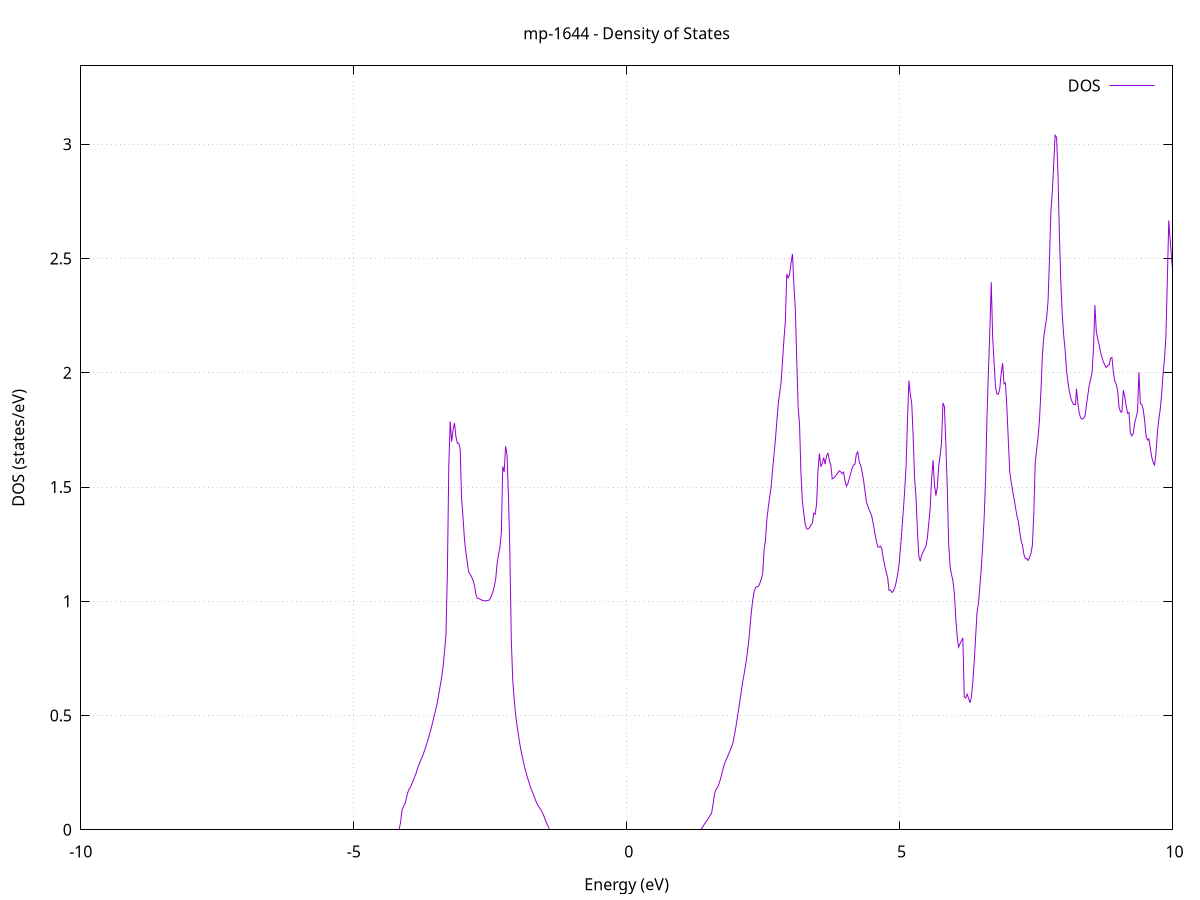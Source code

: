 set title 'mp-1644 - Density of States'
set xlabel 'Energy (eV)'
set ylabel 'DOS (states/eV)'
set grid
set xrange [-10:10]
set yrange [0:3.343]
set xzeroaxis lt -1
set terminal png size 800,600
set output 'mp-1644_dos_gnuplot.png'
plot '-' using 1:2 with lines title 'DOS'
-32.706800 0.000000
-32.680800 0.000000
-32.654800 0.000000
-32.628800 0.000000
-32.602800 0.000000
-32.576800 0.000000
-32.550700 0.000000
-32.524700 0.000000
-32.498700 0.000000
-32.472700 0.000000
-32.446700 0.000000
-32.420700 0.000000
-32.394700 0.000000
-32.368600 0.000000
-32.342600 0.000000
-32.316600 0.000000
-32.290600 0.000000
-32.264600 0.000000
-32.238600 0.000000
-32.212600 0.000000
-32.186500 0.000000
-32.160500 0.000000
-32.134500 0.000000
-32.108500 0.000000
-32.082500 0.000000
-32.056500 0.000000
-32.030400 0.000000
-32.004400 0.000000
-31.978400 0.000000
-31.952400 0.000000
-31.926400 0.000000
-31.900400 0.000000
-31.874400 0.000000
-31.848300 0.000000
-31.822300 0.000000
-31.796300 0.000000
-31.770300 0.000000
-31.744300 0.000000
-31.718300 0.000000
-31.692300 0.000000
-31.666200 0.000000
-31.640200 0.000000
-31.614200 0.000000
-31.588200 0.000000
-31.562200 0.000000
-31.536200 0.000000
-31.510200 0.000000
-31.484100 0.000000
-31.458100 0.000000
-31.432100 0.000000
-31.406100 0.000000
-31.380100 0.000000
-31.354100 0.000000
-31.328000 0.000000
-31.302000 0.000000
-31.276000 0.000000
-31.250000 0.000000
-31.224000 0.000000
-31.198000 0.000000
-31.172000 0.000000
-31.145900 0.000000
-31.119900 0.000000
-31.093900 0.000000
-31.067900 0.000000
-31.041900 0.000000
-31.015900 0.000000
-30.989900 0.000000
-30.963800 0.000000
-30.937800 0.000000
-30.911800 0.000000
-30.885800 0.000000
-30.859800 0.000000
-30.833800 0.000000
-30.807700 0.000000
-30.781700 0.000000
-30.755700 0.000000
-30.729700 0.000000
-30.703700 0.000000
-30.677700 0.000000
-30.651700 0.000000
-30.625600 0.000000
-30.599600 0.000000
-30.573600 0.000000
-30.547600 0.000000
-30.521600 0.000000
-30.495600 0.000000
-30.469600 0.000000
-30.443500 0.000000
-30.417500 0.000000
-30.391500 0.000000
-30.365500 0.000000
-30.339500 4.252600
-30.313500 19.647400
-30.287500 13.368500
-30.261400 14.217500
-30.235400 25.500400
-30.209400 0.000000
-30.183400 0.000000
-30.157400 0.000000
-30.131400 0.000000
-30.105300 0.000000
-30.079300 0.000000
-30.053300 0.000000
-30.027300 0.000000
-30.001300 0.000000
-29.975300 0.000000
-29.949300 0.000000
-29.923200 0.000000
-29.897200 0.000000
-29.871200 0.000000
-29.845200 0.000000
-29.819200 0.000000
-29.793200 0.000000
-29.767200 0.000000
-29.741100 0.000000
-29.715100 0.000000
-29.689100 0.000000
-29.663100 0.000000
-29.637100 0.000000
-29.611100 0.000000
-29.585100 0.000000
-29.559000 0.000000
-29.533000 0.000000
-29.507000 0.000000
-29.481000 0.000000
-29.455000 0.000000
-29.429000 0.000000
-29.402900 0.000000
-29.376900 0.000000
-29.350900 0.000000
-29.324900 0.000000
-29.298900 0.000000
-29.272900 0.000000
-29.246900 0.000000
-29.220800 0.000000
-29.194800 0.000000
-29.168800 0.000000
-29.142800 0.000000
-29.116800 0.000000
-29.090800 0.000000
-29.064800 0.000000
-29.038700 0.000000
-29.012700 0.000000
-28.986700 0.000000
-28.960700 0.000000
-28.934700 0.000000
-28.908700 0.000000
-28.882700 0.000000
-28.856600 0.000000
-28.830600 0.000000
-28.804600 0.000000
-28.778600 0.000000
-28.752600 0.000000
-28.726600 0.000000
-28.700500 0.000000
-28.674500 0.000000
-28.648500 0.000000
-28.622500 0.000000
-28.596500 0.000000
-28.570500 0.000000
-28.544500 0.000000
-28.518400 0.000000
-28.492400 0.000000
-28.466400 0.000000
-28.440400 0.000000
-28.414400 0.000000
-28.388400 0.000000
-28.362400 0.000000
-28.336300 0.000000
-28.310300 0.000000
-28.284300 0.000000
-28.258300 0.000000
-28.232300 0.000000
-28.206300 0.000000
-28.180200 0.000000
-28.154200 0.000000
-28.128200 0.000000
-28.102200 0.000000
-28.076200 0.000000
-28.050200 0.000000
-28.024200 0.000000
-27.998100 0.000000
-27.972100 0.000000
-27.946100 0.000000
-27.920100 0.000000
-27.894100 0.000000
-27.868100 0.000000
-27.842100 0.000000
-27.816000 0.000000
-27.790000 0.000000
-27.764000 0.000000
-27.738000 0.000000
-27.712000 0.000000
-27.686000 0.000000
-27.660000 0.000000
-27.633900 0.000000
-27.607900 0.000000
-27.581900 0.000000
-27.555900 0.000000
-27.529900 0.000000
-27.503900 0.000000
-27.477800 0.000000
-27.451800 0.000000
-27.425800 0.000000
-27.399800 0.000000
-27.373800 0.000000
-27.347800 0.000000
-27.321800 0.000000
-27.295700 0.000000
-27.269700 0.000000
-27.243700 0.000000
-27.217700 0.000000
-27.191700 0.000000
-27.165700 0.000000
-27.139700 0.000000
-27.113600 0.000000
-27.087600 0.000000
-27.061600 0.000000
-27.035600 0.000000
-27.009600 0.000000
-26.983600 0.000000
-26.957600 0.000000
-26.931500 0.000000
-26.905500 0.000000
-26.879500 0.000000
-26.853500 0.000000
-26.827500 0.000000
-26.801500 0.000000
-26.775400 0.000000
-26.749400 0.000000
-26.723400 0.000000
-26.697400 0.000000
-26.671400 0.000000
-26.645400 0.000000
-26.619400 0.000000
-26.593300 0.000000
-26.567300 0.000000
-26.541300 0.000000
-26.515300 0.000000
-26.489300 0.000000
-26.463300 0.000000
-26.437300 0.000000
-26.411200 0.000000
-26.385200 0.000000
-26.359200 0.000000
-26.333200 0.000000
-26.307200 0.000000
-26.281200 0.000000
-26.255200 0.000000
-26.229100 0.000000
-26.203100 0.000000
-26.177100 0.000000
-26.151100 0.000000
-26.125100 0.000000
-26.099100 0.000000
-26.073000 0.000000
-26.047000 0.000000
-26.021000 0.000000
-25.995000 0.000000
-25.969000 0.000000
-25.943000 0.000000
-25.917000 0.000000
-25.890900 0.000000
-25.864900 0.000000
-25.838900 0.000000
-25.812900 0.000000
-25.786900 0.000000
-25.760900 0.000000
-25.734900 0.000000
-25.708800 0.000000
-25.682800 0.000000
-25.656800 0.000000
-25.630800 0.000000
-25.604800 0.000000
-25.578800 0.000000
-25.552700 0.000000
-25.526700 0.000000
-25.500700 0.000000
-25.474700 0.000000
-25.448700 0.000000
-25.422700 0.000000
-25.396700 0.000000
-25.370600 0.000000
-25.344600 0.000000
-25.318600 0.000000
-25.292600 0.000000
-25.266600 0.000000
-25.240600 0.000000
-25.214600 0.000000
-25.188500 0.000000
-25.162500 0.000000
-25.136500 0.000000
-25.110500 0.000000
-25.084500 0.000000
-25.058500 0.000000
-25.032500 0.000000
-25.006400 0.000000
-24.980400 0.000000
-24.954400 0.000000
-24.928400 0.000000
-24.902400 0.000000
-24.876400 0.000000
-24.850300 0.000000
-24.824300 0.000000
-24.798300 0.000000
-24.772300 0.000000
-24.746300 0.000000
-24.720300 0.000000
-24.694300 0.000000
-24.668200 0.000000
-24.642200 0.000000
-24.616200 0.000000
-24.590200 0.000000
-24.564200 0.000000
-24.538200 0.000000
-24.512200 0.000000
-24.486100 0.000000
-24.460100 0.000000
-24.434100 0.000000
-24.408100 0.000000
-24.382100 0.000000
-24.356100 0.000000
-24.330100 0.000000
-24.304000 0.000000
-24.278000 0.000000
-24.252000 0.000000
-24.226000 0.000000
-24.200000 0.000000
-24.174000 0.000000
-24.147900 0.000000
-24.121900 0.000000
-24.095900 0.000000
-24.069900 0.000000
-24.043900 0.000000
-24.017900 0.000000
-23.991900 0.000000
-23.965800 0.000000
-23.939800 0.000000
-23.913800 0.000000
-23.887800 0.000000
-23.861800 0.000000
-23.835800 0.000000
-23.809800 0.000000
-23.783700 0.000000
-23.757700 0.000000
-23.731700 0.000000
-23.705700 0.000000
-23.679700 0.000000
-23.653700 0.000000
-23.627600 0.000000
-23.601600 0.000000
-23.575600 0.000000
-23.549600 0.000000
-23.523600 0.000000
-23.497600 0.000000
-23.471600 0.000000
-23.445500 0.000000
-23.419500 0.000000
-23.393500 0.000000
-23.367500 0.000000
-23.341500 0.000000
-23.315500 0.000000
-23.289500 0.000000
-23.263400 0.000000
-23.237400 0.000000
-23.211400 0.000000
-23.185400 0.000000
-23.159400 0.000000
-23.133400 0.000000
-23.107400 0.000000
-23.081300 0.000000
-23.055300 0.000000
-23.029300 0.000000
-23.003300 0.000000
-22.977300 0.000000
-22.951300 0.000000
-22.925200 0.000000
-22.899200 0.000000
-22.873200 0.000000
-22.847200 0.000000
-22.821200 0.000000
-22.795200 0.000000
-22.769200 0.000000
-22.743100 0.000000
-22.717100 0.000000
-22.691100 0.000000
-22.665100 0.000000
-22.639100 0.000000
-22.613100 0.000000
-22.587100 0.000000
-22.561000 0.000000
-22.535000 0.000000
-22.509000 0.000000
-22.483000 0.000000
-22.457000 0.000000
-22.431000 0.000000
-22.405000 0.000000
-22.378900 0.000000
-22.352900 0.000000
-22.326900 0.000000
-22.300900 0.000000
-22.274900 0.000000
-22.248900 0.000000
-22.222800 0.000000
-22.196800 0.000000
-22.170800 0.000000
-22.144800 0.000000
-22.118800 0.000000
-22.092800 0.000000
-22.066800 0.000000
-22.040700 0.000000
-22.014700 0.000000
-21.988700 0.000000
-21.962700 0.000000
-21.936700 0.000000
-21.910700 0.000000
-21.884700 0.000000
-21.858600 0.000000
-21.832600 0.000000
-21.806600 0.000000
-21.780600 0.000000
-21.754600 0.000000
-21.728600 0.000000
-21.702600 0.000000
-21.676500 0.000000
-21.650500 0.000000
-21.624500 0.000000
-21.598500 0.000000
-21.572500 0.000000
-21.546500 0.000000
-21.520400 0.000000
-21.494400 0.000000
-21.468400 0.000000
-21.442400 0.000000
-21.416400 0.000000
-21.390400 0.000000
-21.364400 0.000000
-21.338300 0.000000
-21.312300 0.000000
-21.286300 0.000000
-21.260300 0.000000
-21.234300 0.000000
-21.208300 0.000000
-21.182300 0.000000
-21.156200 0.000000
-21.130200 0.000000
-21.104200 0.000000
-21.078200 0.000000
-21.052200 0.000000
-21.026200 0.000000
-21.000100 0.000000
-20.974100 0.000000
-20.948100 0.000000
-20.922100 0.000000
-20.896100 0.000000
-20.870100 0.000000
-20.844100 0.000000
-20.818000 0.000000
-20.792000 0.000000
-20.766000 0.000000
-20.740000 0.000000
-20.714000 0.000000
-20.688000 0.000000
-20.662000 0.000000
-20.635900 0.000000
-20.609900 0.000000
-20.583900 0.000000
-20.557900 0.000000
-20.531900 0.000000
-20.505900 0.000000
-20.479900 0.000000
-20.453800 0.000000
-20.427800 0.000000
-20.401800 0.000000
-20.375800 0.000000
-20.349800 0.000000
-20.323800 0.000000
-20.297700 0.000000
-20.271700 0.000000
-20.245700 0.000000
-20.219700 0.000000
-20.193700 0.000000
-20.167700 0.000000
-20.141700 0.000000
-20.115600 0.000000
-20.089600 0.000000
-20.063600 0.000000
-20.037600 0.000000
-20.011600 0.000000
-19.985600 0.000000
-19.959600 0.000000
-19.933500 0.000000
-19.907500 0.000000
-19.881500 0.000000
-19.855500 0.000000
-19.829500 0.000000
-19.803500 0.000000
-19.777500 0.000000
-19.751400 0.000000
-19.725400 0.000000
-19.699400 0.000000
-19.673400 0.000000
-19.647400 0.000000
-19.621400 0.000000
-19.595300 0.000000
-19.569300 0.000000
-19.543300 0.000000
-19.517300 0.000000
-19.491300 0.000000
-19.465300 0.000000
-19.439300 0.000000
-19.413200 0.000000
-19.387200 0.000000
-19.361200 0.000000
-19.335200 0.000000
-19.309200 0.000000
-19.283200 0.000000
-19.257200 0.000000
-19.231100 0.000000
-19.205100 0.000000
-19.179100 0.000000
-19.153100 0.000000
-19.127100 0.000000
-19.101100 0.000000
-19.075100 0.000000
-19.049000 0.000000
-19.023000 0.000000
-18.997000 0.000000
-18.971000 0.000000
-18.945000 0.000000
-18.919000 0.000000
-18.892900 0.000000
-18.866900 0.000000
-18.840900 0.000000
-18.814900 0.000000
-18.788900 0.000000
-18.762900 0.000000
-18.736900 0.000000
-18.710800 0.000000
-18.684800 0.000000
-18.658800 0.000000
-18.632800 0.000000
-18.606800 0.000000
-18.580800 0.000000
-18.554800 0.000000
-18.528700 0.000000
-18.502700 0.000000
-18.476700 0.000000
-18.450700 0.000000
-18.424700 0.000000
-18.398700 0.000000
-18.372600 0.000000
-18.346600 0.000000
-18.320600 0.000000
-18.294600 0.000000
-18.268600 0.000000
-18.242600 0.000000
-18.216600 0.000000
-18.190500 0.000000
-18.164500 0.000000
-18.138500 0.000000
-18.112500 0.000000
-18.086500 0.000000
-18.060500 0.000000
-18.034500 0.000000
-18.008400 0.000000
-17.982400 0.000000
-17.956400 0.000000
-17.930400 0.000000
-17.904400 0.000000
-17.878400 0.000000
-17.852400 0.000000
-17.826300 0.000000
-17.800300 0.000000
-17.774300 0.000000
-17.748300 0.000000
-17.722300 0.000000
-17.696300 0.000000
-17.670200 0.000000
-17.644200 0.000000
-17.618200 0.000000
-17.592200 0.000000
-17.566200 0.000000
-17.540200 0.000000
-17.514200 0.000000
-17.488100 0.000000
-17.462100 0.000000
-17.436100 0.000000
-17.410100 0.000000
-17.384100 0.000000
-17.358100 0.000000
-17.332100 0.000000
-17.306000 0.000000
-17.280000 0.000000
-17.254000 0.000000
-17.228000 0.000000
-17.202000 0.000000
-17.176000 0.000000
-17.150000 0.000000
-17.123900 0.000000
-17.097900 0.000000
-17.071900 0.000000
-17.045900 0.000000
-17.019900 0.000000
-16.993900 0.000000
-16.967800 0.000000
-16.941800 0.000000
-16.915800 0.000000
-16.889800 0.000000
-16.863800 0.000000
-16.837800 0.000000
-16.811800 0.000000
-16.785700 0.000000
-16.759700 0.000000
-16.733700 0.000000
-16.707700 0.000000
-16.681700 0.000000
-16.655700 0.000000
-16.629700 0.000000
-16.603600 0.000000
-16.577600 0.000000
-16.551600 0.000000
-16.525600 0.000000
-16.499600 0.000000
-16.473600 0.000000
-16.447600 0.000000
-16.421500 0.000000
-16.395500 0.000000
-16.369500 0.000000
-16.343500 0.000000
-16.317500 0.000000
-16.291500 0.000000
-16.265400 0.000000
-16.239400 0.000000
-16.213400 0.000000
-16.187400 0.000000
-16.161400 0.000000
-16.135400 0.000000
-16.109400 0.000000
-16.083300 0.000000
-16.057300 0.000000
-16.031300 0.000000
-16.005300 0.000000
-15.979300 0.000000
-15.953300 0.000000
-15.927300 0.000000
-15.901200 0.000000
-15.875200 0.000000
-15.849200 0.000000
-15.823200 0.000000
-15.797200 0.000000
-15.771200 0.000000
-15.745100 0.000000
-15.719100 0.000000
-15.693100 0.000000
-15.667100 0.000000
-15.641100 0.000000
-15.615100 0.000000
-15.589100 0.000000
-15.563000 0.000000
-15.537000 0.000000
-15.511000 0.000000
-15.485000 0.000000
-15.459000 0.000000
-15.433000 0.000000
-15.407000 0.000000
-15.380900 0.000000
-15.354900 0.000000
-15.328900 0.000000
-15.302900 0.000000
-15.276900 0.000000
-15.250900 0.000000
-15.224900 0.000000
-15.198800 0.000000
-15.172800 0.000000
-15.146800 0.000000
-15.120800 0.000000
-15.094800 0.000000
-15.068800 0.000000
-15.042700 0.000000
-15.016700 0.000000
-14.990700 0.000000
-14.964700 0.000000
-14.938700 0.000000
-14.912700 0.000000
-14.886700 0.000000
-14.860600 0.000000
-14.834600 0.000000
-14.808600 0.000000
-14.782600 0.000000
-14.756600 0.000000
-14.730600 0.000000
-14.704600 0.000000
-14.678500 0.000000
-14.652500 0.000000
-14.626500 0.000000
-14.600500 0.000000
-14.574500 0.000000
-14.548500 0.000000
-14.522500 0.000000
-14.496400 0.000000
-14.470400 0.000000
-14.444400 0.000000
-14.418400 0.000000
-14.392400 0.000000
-14.366400 0.000000
-14.340300 0.000000
-14.314300 0.000000
-14.288300 0.000000
-14.262300 0.000000
-14.236300 0.000000
-14.210300 0.000000
-14.184300 0.000000
-14.158200 0.000000
-14.132200 0.000000
-14.106200 0.000000
-14.080200 0.000000
-14.054200 0.000000
-14.028200 0.000000
-14.002200 0.000000
-13.976100 0.000000
-13.950100 0.000000
-13.924100 0.000000
-13.898100 0.000000
-13.872100 0.000000
-13.846100 0.000000
-13.820000 0.000000
-13.794000 0.000000
-13.768000 0.000000
-13.742000 0.000000
-13.716000 0.000000
-13.690000 0.000000
-13.664000 0.000000
-13.637900 0.000000
-13.611900 0.000000
-13.585900 0.000000
-13.559900 0.000000
-13.533900 0.000000
-13.507900 0.000000
-13.481900 0.000000
-13.455800 0.000000
-13.429800 0.000000
-13.403800 0.000000
-13.377800 0.000000
-13.351800 0.000000
-13.325800 0.000000
-13.299800 0.000000
-13.273700 0.000000
-13.247700 0.000000
-13.221700 0.000000
-13.195700 0.000000
-13.169700 0.000000
-13.143700 0.000000
-13.117600 0.000000
-13.091600 0.000000
-13.065600 0.000000
-13.039600 0.000000
-13.013600 0.000000
-12.987600 0.000000
-12.961600 0.000000
-12.935500 0.000000
-12.909500 0.000000
-12.883500 0.886000
-12.857500 1.980500
-12.831500 3.874200
-12.805500 3.835700
-12.779500 3.116700
-12.753400 2.459600
-12.727400 2.113000
-12.701400 1.840700
-12.675400 3.458000
-12.649400 4.893200
-12.623400 6.634700
-12.597400 9.085600
-12.571300 9.876100
-12.545300 9.144300
-12.519300 9.082100
-12.493300 12.869600
-12.467300 14.778100
-12.441300 15.110000
-12.415200 14.122800
-12.389200 15.256200
-12.363200 14.502000
-12.337200 10.357700
-12.311200 10.004700
-12.285200 11.331000
-12.259200 7.816700
-12.233100 1.275100
-12.207100 1.276500
-12.181100 1.276500
-12.155100 1.276600
-12.129100 1.276600
-12.103100 1.316000
-12.077100 1.446800
-12.051000 1.508200
-12.025000 1.508300
-11.999000 1.508400
-11.973000 1.508400
-11.947000 1.713200
-11.921000 2.218500
-11.895000 2.248300
-11.868900 2.248500
-11.842900 3.868100
-11.816900 5.365900
-11.790900 0.100200
-11.764900 0.000000
-11.738900 0.000000
-11.712800 0.000000
-11.686800 0.000000
-11.660800 0.000000
-11.634800 0.000000
-11.608800 0.000000
-11.582800 0.000000
-11.556800 0.000000
-11.530700 0.000000
-11.504700 0.000000
-11.478700 0.000000
-11.452700 0.000000
-11.426700 0.000000
-11.400700 0.000000
-11.374700 0.000000
-11.348600 0.000000
-11.322600 0.000000
-11.296600 0.000000
-11.270600 0.000000
-11.244600 0.000000
-11.218600 0.000000
-11.192500 0.000000
-11.166500 0.000000
-11.140500 0.000000
-11.114500 0.000000
-11.088500 0.000000
-11.062500 0.000000
-11.036500 0.000000
-11.010400 0.000000
-10.984400 0.000000
-10.958400 0.000000
-10.932400 0.000000
-10.906400 0.000000
-10.880400 0.000000
-10.854400 0.000000
-10.828300 0.000000
-10.802300 0.000000
-10.776300 0.000000
-10.750300 0.000000
-10.724300 0.000000
-10.698300 0.000000
-10.672300 0.000000
-10.646200 0.000000
-10.620200 0.000000
-10.594200 0.000000
-10.568200 0.000000
-10.542200 0.000000
-10.516200 0.000000
-10.490100 0.000000
-10.464100 0.000000
-10.438100 0.000000
-10.412100 0.000000
-10.386100 0.000000
-10.360100 0.000000
-10.334100 0.000000
-10.308000 0.000000
-10.282000 0.000000
-10.256000 0.000000
-10.230000 0.000000
-10.204000 0.000000
-10.178000 0.000000
-10.152000 0.000000
-10.125900 0.000000
-10.099900 0.000000
-10.073900 0.000000
-10.047900 0.000000
-10.021900 0.000000
-9.995900 0.000000
-9.969900 0.000000
-9.943800 0.000000
-9.917800 0.000000
-9.891800 0.000000
-9.865800 0.000000
-9.839800 0.000000
-9.813800 0.000000
-9.787700 0.000000
-9.761700 0.000000
-9.735700 0.000000
-9.709700 0.000000
-9.683700 0.000000
-9.657700 0.000000
-9.631700 0.000000
-9.605600 0.000000
-9.579600 0.000000
-9.553600 0.000000
-9.527600 0.000000
-9.501600 0.000000
-9.475600 0.000000
-9.449600 0.000000
-9.423500 0.000000
-9.397500 0.000000
-9.371500 0.000000
-9.345500 0.000000
-9.319500 0.000000
-9.293500 0.000000
-9.267500 0.000000
-9.241400 0.000000
-9.215400 0.000000
-9.189400 0.000000
-9.163400 0.000000
-9.137400 0.000000
-9.111400 0.000000
-9.085300 0.000000
-9.059300 0.000000
-9.033300 0.000000
-9.007300 0.000000
-8.981300 0.000000
-8.955300 0.000000
-8.929300 0.000000
-8.903200 0.000000
-8.877200 0.000000
-8.851200 0.000000
-8.825200 0.000000
-8.799200 0.000000
-8.773200 0.000000
-8.747200 0.000000
-8.721100 0.000000
-8.695100 0.000000
-8.669100 0.000000
-8.643100 0.000000
-8.617100 0.000000
-8.591100 0.000000
-8.565000 0.000000
-8.539000 0.000000
-8.513000 0.000000
-8.487000 0.000000
-8.461000 0.000000
-8.435000 0.000000
-8.409000 0.000000
-8.382900 0.000000
-8.356900 0.000000
-8.330900 0.000000
-8.304900 0.000000
-8.278900 0.000000
-8.252900 0.000000
-8.226900 0.000000
-8.200800 0.000000
-8.174800 0.000000
-8.148800 0.000000
-8.122800 0.000000
-8.096800 0.000000
-8.070800 0.000000
-8.044800 0.000000
-8.018700 0.000000
-7.992700 0.000000
-7.966700 0.000000
-7.940700 0.000000
-7.914700 0.000000
-7.888700 0.000000
-7.862600 0.000000
-7.836600 0.000000
-7.810600 0.000000
-7.784600 0.000000
-7.758600 0.000000
-7.732600 0.000000
-7.706600 0.000000
-7.680500 0.000000
-7.654500 0.000000
-7.628500 0.000000
-7.602500 0.000000
-7.576500 0.000000
-7.550500 0.000000
-7.524500 0.000000
-7.498400 0.000000
-7.472400 0.000000
-7.446400 0.000000
-7.420400 0.000000
-7.394400 0.000000
-7.368400 0.000000
-7.342400 0.000000
-7.316300 0.000000
-7.290300 0.000000
-7.264300 0.000000
-7.238300 0.000000
-7.212300 0.000000
-7.186300 0.000000
-7.160200 0.000000
-7.134200 0.000000
-7.108200 0.000000
-7.082200 0.000000
-7.056200 0.000000
-7.030200 0.000000
-7.004200 0.000000
-6.978100 0.000000
-6.952100 0.000000
-6.926100 0.000000
-6.900100 0.000000
-6.874100 0.000000
-6.848100 0.000000
-6.822100 0.000000
-6.796000 0.000000
-6.770000 0.000000
-6.744000 0.000000
-6.718000 0.000000
-6.692000 0.000000
-6.666000 0.000000
-6.640000 0.000000
-6.613900 0.000000
-6.587900 0.000000
-6.561900 0.000000
-6.535900 0.000000
-6.509900 0.000000
-6.483900 0.000000
-6.457800 0.000000
-6.431800 0.000000
-6.405800 0.000000
-6.379800 0.000000
-6.353800 0.000000
-6.327800 0.000000
-6.301800 0.000000
-6.275700 0.000000
-6.249700 0.000000
-6.223700 0.000000
-6.197700 0.000000
-6.171700 0.000000
-6.145700 0.000000
-6.119700 0.000000
-6.093600 0.000000
-6.067600 0.000000
-6.041600 0.000000
-6.015600 0.000000
-5.989600 0.000000
-5.963600 0.000000
-5.937500 0.000000
-5.911500 0.000000
-5.885500 0.000000
-5.859500 0.000000
-5.833500 0.000000
-5.807500 0.000000
-5.781500 0.000000
-5.755400 0.000000
-5.729400 0.000000
-5.703400 0.000000
-5.677400 0.000000
-5.651400 0.000000
-5.625400 0.000000
-5.599400 0.000000
-5.573300 0.000000
-5.547300 0.000000
-5.521300 0.000000
-5.495300 0.000000
-5.469300 0.000000
-5.443300 0.000000
-5.417300 0.000000
-5.391200 0.000000
-5.365200 0.000000
-5.339200 0.000000
-5.313200 0.000000
-5.287200 0.000000
-5.261200 0.000000
-5.235100 0.000000
-5.209100 0.000000
-5.183100 0.000000
-5.157100 0.000000
-5.131100 0.000000
-5.105100 0.000000
-5.079100 0.000000
-5.053000 0.000000
-5.027000 0.000000
-5.001000 0.000000
-4.975000 0.000000
-4.949000 0.000000
-4.923000 0.000000
-4.897000 0.000000
-4.870900 0.000000
-4.844900 0.000000
-4.818900 0.000000
-4.792900 0.000000
-4.766900 0.000000
-4.740900 0.000000
-4.714900 0.000000
-4.688800 0.000000
-4.662800 0.000000
-4.636800 0.000000
-4.610800 0.000000
-4.584800 0.000000
-4.558800 0.000000
-4.532700 0.000000
-4.506700 0.000000
-4.480700 0.000000
-4.454700 0.000000
-4.428700 0.000000
-4.402700 0.000000
-4.376700 0.000000
-4.350600 0.000000
-4.324600 0.000000
-4.298600 0.000000
-4.272600 0.000000
-4.246600 0.000000
-4.220600 0.000000
-4.194600 0.000000
-4.168500 0.001300
-4.142500 0.031400
-4.116500 0.083700
-4.090500 0.100800
-4.064500 0.111600
-4.038500 0.135000
-4.012400 0.160800
-3.986400 0.177800
-3.960400 0.186400
-3.934400 0.200900
-3.908400 0.216600
-3.882400 0.232000
-3.856400 0.248500
-3.830300 0.268300
-3.804300 0.285800
-3.778300 0.301100
-3.752300 0.315200
-3.726300 0.330500
-3.700300 0.348600
-3.674300 0.367000
-3.648200 0.387500
-3.622200 0.408600
-3.596200 0.430500
-3.570200 0.454300
-3.544200 0.479900
-3.518200 0.505100
-3.492200 0.530900
-3.466100 0.559000
-3.440100 0.596100
-3.414100 0.631700
-3.388100 0.668600
-3.362100 0.715300
-3.336100 0.780500
-3.310000 0.855000
-3.284000 1.125200
-3.258000 1.595700
-3.232000 1.787200
-3.206000 1.698100
-3.180000 1.748100
-3.154000 1.780500
-3.127900 1.720900
-3.101900 1.691800
-3.075900 1.691900
-3.049900 1.666200
-3.023900 1.450900
-2.997900 1.368600
-2.971900 1.272400
-2.945800 1.215600
-2.919800 1.170700
-2.893800 1.126900
-2.867800 1.118600
-2.841800 1.107500
-2.815800 1.091800
-2.789800 1.071600
-2.763700 1.033300
-2.737700 1.014100
-2.711700 1.011900
-2.685700 1.009200
-2.659700 1.006000
-2.633700 1.002700
-2.607600 1.002100
-2.581600 1.002200
-2.555600 1.002700
-2.529600 1.003900
-2.503600 1.010500
-2.477600 1.023500
-2.451600 1.041100
-2.425500 1.063700
-2.399500 1.096200
-2.373500 1.163900
-2.347500 1.203700
-2.321500 1.235900
-2.295500 1.300400
-2.269500 1.590200
-2.243400 1.566600
-2.217400 1.678500
-2.191400 1.639900
-2.165400 1.463100
-2.139400 1.216300
-2.113400 0.835000
-2.087400 0.658600
-2.061300 0.572800
-2.035300 0.505200
-2.009300 0.459200
-1.983300 0.416200
-1.957300 0.375700
-1.931300 0.341600
-1.905200 0.312200
-1.879200 0.283900
-1.853200 0.259000
-1.827200 0.237300
-1.801200 0.216700
-1.775200 0.196000
-1.749200 0.178600
-1.723100 0.163400
-1.697100 0.147700
-1.671100 0.131000
-1.645100 0.116100
-1.619100 0.104000
-1.593100 0.095600
-1.567100 0.085600
-1.541000 0.074100
-1.515000 0.060000
-1.489000 0.042300
-1.463000 0.027200
-1.437000 0.014800
-1.411000 0.000000
-1.384900 0.000000
-1.358900 0.000000
-1.332900 0.000000
-1.306900 0.000000
-1.280900 0.000000
-1.254900 0.000000
-1.228900 0.000000
-1.202800 0.000000
-1.176800 0.000000
-1.150800 0.000000
-1.124800 0.000000
-1.098800 0.000000
-1.072800 0.000000
-1.046800 0.000000
-1.020700 0.000000
-0.994700 0.000000
-0.968700 0.000000
-0.942700 0.000000
-0.916700 0.000000
-0.890700 0.000000
-0.864700 0.000000
-0.838600 0.000000
-0.812600 0.000000
-0.786600 0.000000
-0.760600 0.000000
-0.734600 0.000000
-0.708600 0.000000
-0.682500 0.000000
-0.656500 0.000000
-0.630500 0.000000
-0.604500 0.000000
-0.578500 0.000000
-0.552500 0.000000
-0.526500 0.000000
-0.500400 0.000000
-0.474400 0.000000
-0.448400 0.000000
-0.422400 0.000000
-0.396400 0.000000
-0.370400 0.000000
-0.344400 0.000000
-0.318300 0.000000
-0.292300 0.000000
-0.266300 0.000000
-0.240300 0.000000
-0.214300 0.000000
-0.188300 0.000000
-0.162300 0.000000
-0.136200 0.000000
-0.110200 0.000000
-0.084200 0.000000
-0.058200 0.000000
-0.032200 0.000000
-0.006200 0.000000
0.019900 0.000000
0.045900 0.000000
0.071900 0.000000
0.097900 0.000000
0.123900 0.000000
0.149900 0.000000
0.175900 0.000000
0.202000 0.000000
0.228000 0.000000
0.254000 0.000000
0.280000 0.000000
0.306000 0.000000
0.332000 0.000000
0.358000 0.000000
0.384100 0.000000
0.410100 0.000000
0.436100 0.000000
0.462100 0.000000
0.488100 0.000000
0.514100 0.000000
0.540100 0.000000
0.566200 0.000000
0.592200 0.000000
0.618200 0.000000
0.644200 0.000000
0.670200 0.000000
0.696200 0.000000
0.722300 0.000000
0.748300 0.000000
0.774300 0.000000
0.800300 0.000000
0.826300 0.000000
0.852300 0.000000
0.878300 0.000000
0.904400 0.000000
0.930400 0.000000
0.956400 0.000000
0.982400 0.000000
1.008400 0.000000
1.034400 0.000000
1.060400 0.000000
1.086500 0.000000
1.112500 0.000000
1.138500 0.000000
1.164500 0.000000
1.190500 0.000000
1.216500 0.000000
1.242600 0.000000
1.268600 0.000000
1.294600 0.000000
1.320600 0.000000
1.346600 0.000200
1.372600 0.004600
1.398600 0.014600
1.424700 0.024800
1.450700 0.033400
1.476700 0.042400
1.502700 0.052300
1.528700 0.063000
1.554700 0.071300
1.580700 0.108000
1.606800 0.153300
1.632800 0.174700
1.658800 0.182300
1.684800 0.195600
1.710800 0.215600
1.736800 0.238000
1.762800 0.262900
1.788900 0.286000
1.814900 0.302000
1.840900 0.315500
1.866900 0.330100
1.892900 0.345300
1.918900 0.361400
1.945000 0.378300
1.971000 0.410400
1.997000 0.443500
2.023000 0.483000
2.049000 0.523000
2.075000 0.564200
2.101000 0.606900
2.127100 0.649200
2.153100 0.683000
2.179100 0.720100
2.205100 0.764300
2.231100 0.813800
2.257100 0.878600
2.283100 0.949100
2.309200 1.004900
2.335200 1.040800
2.361200 1.060000
2.387200 1.063800
2.413200 1.065300
2.439200 1.077900
2.465200 1.096500
2.491300 1.118500
2.517300 1.222500
2.543300 1.269000
2.569300 1.359400
2.595300 1.412100
2.621300 1.457800
2.647400 1.501600
2.673400 1.574400
2.699400 1.641900
2.725400 1.707800
2.751400 1.787200
2.777400 1.864200
2.803400 1.911200
2.829500 1.958000
2.855500 2.049300
2.881500 2.144300
2.907500 2.225700
2.933500 2.432500
2.959500 2.415000
2.985500 2.430400
3.011600 2.479900
3.037600 2.519400
3.063600 2.386200
3.089600 2.279500
3.115600 2.060900
3.141600 1.851300
3.167600 1.772400
3.193700 1.557200
3.219700 1.437300
3.245700 1.382800
3.271700 1.336700
3.297700 1.316800
3.323700 1.316500
3.349800 1.321500
3.375800 1.333300
3.401800 1.341300
3.427800 1.385900
3.453800 1.380800
3.479800 1.426000
3.505800 1.574600
3.531900 1.646600
3.557900 1.588500
3.583900 1.603000
3.609900 1.628700
3.635900 1.600000
3.661900 1.635900
3.687900 1.647700
3.714000 1.615300
3.740000 1.596900
3.766000 1.536000
3.792000 1.539200
3.818000 1.545200
3.844000 1.553200
3.870100 1.563300
3.896100 1.570600
3.922100 1.566400
3.948100 1.558600
3.974100 1.565200
4.000100 1.526900
4.026100 1.503800
4.052200 1.514600
4.078200 1.535900
4.104200 1.559500
4.130200 1.581700
4.156200 1.596000
4.182200 1.599600
4.208200 1.644300
4.234300 1.653900
4.260300 1.610400
4.286300 1.595400
4.312300 1.567800
4.338300 1.533000
4.364300 1.486400
4.390300 1.437500
4.416400 1.417000
4.442400 1.400500
4.468400 1.387500
4.494400 1.368400
4.520400 1.335600
4.546400 1.299800
4.572500 1.266400
4.598500 1.238400
4.624500 1.236500
4.650500 1.241100
4.676500 1.228300
4.702500 1.186100
4.728500 1.155600
4.754600 1.127000
4.780600 1.105500
4.806600 1.048000
4.832600 1.049100
4.858600 1.038200
4.884600 1.045300
4.910600 1.058500
4.936700 1.082100
4.962700 1.114900
4.988700 1.156800
5.014700 1.227200
5.040700 1.306500
5.066700 1.392300
5.092700 1.479700
5.118800 1.591200
5.144800 1.788800
5.170800 1.965900
5.196800 1.905600
5.222800 1.865900
5.248800 1.722700
5.274900 1.539900
5.300900 1.453200
5.326900 1.309600
5.352900 1.196600
5.378900 1.175500
5.404900 1.203100
5.430900 1.215700
5.457000 1.228500
5.483000 1.240600
5.509000 1.275800
5.535000 1.343100
5.561000 1.406200
5.587000 1.533900
5.613000 1.616900
5.639100 1.511200
5.665100 1.462300
5.691100 1.498900
5.717100 1.591700
5.743100 1.636500
5.769100 1.696400
5.795100 1.868200
5.821200 1.851700
5.847200 1.688900
5.873200 1.502100
5.899200 1.254300
5.925200 1.152200
5.951200 1.117600
5.977300 1.090700
6.003300 1.035200
6.029300 0.928100
6.055300 0.843400
6.081300 0.799200
6.107300 0.814100
6.133300 0.827300
6.159400 0.839700
6.185400 0.581300
6.211400 0.576500
6.237400 0.593600
6.263400 0.576500
6.289400 0.555300
6.315400 0.580400
6.341500 0.645300
6.367500 0.734500
6.393500 0.846700
6.419500 0.953100
6.445500 0.992300
6.471500 1.066800
6.497600 1.145600
6.523600 1.248100
6.549600 1.365100
6.575600 1.535700
6.601600 1.809100
6.627600 2.003500
6.653600 2.182600
6.679700 2.395900
6.705700 2.154100
6.731700 2.046100
6.757700 1.936200
6.783700 1.908000
6.809700 1.906300
6.835700 1.930200
6.861800 1.996900
6.887800 2.041800
6.913800 1.951500
6.939800 1.955200
6.965800 1.848700
6.991800 1.706800
7.017800 1.568700
7.043900 1.522800
7.069900 1.484900
7.095900 1.450400
7.121900 1.413600
7.147900 1.376100
7.173900 1.353600
7.200000 1.305900
7.226000 1.265200
7.252000 1.244000
7.278000 1.205100
7.304000 1.186400
7.330000 1.186800
7.356000 1.178300
7.382100 1.192400
7.408100 1.210300
7.434100 1.247300
7.460100 1.391800
7.486100 1.609100
7.512100 1.665600
7.538100 1.720700
7.564200 1.797900
7.590200 1.923100
7.616200 2.075000
7.642200 2.158000
7.668200 2.200000
7.694200 2.240000
7.720200 2.313800
7.746300 2.497200
7.772300 2.705000
7.798300 2.793800
7.824300 2.916800
7.850300 3.039500
7.876300 3.030400
7.902400 2.868200
7.928400 2.602200
7.954400 2.393800
7.980400 2.254800
8.006400 2.162900
8.032400 2.101400
8.058400 2.010200
8.084500 1.959700
8.110500 1.918800
8.136500 1.889500
8.162500 1.872600
8.188500 1.861400
8.214500 1.861400
8.240500 1.929500
8.266600 1.866700
8.292600 1.820900
8.318600 1.802800
8.344600 1.797200
8.370600 1.800300
8.396600 1.809100
8.422700 1.857700
8.448700 1.901400
8.474700 1.946000
8.500700 1.970200
8.526700 2.003900
8.552700 2.105900
8.578700 2.296200
8.604800 2.177600
8.630800 2.148700
8.656800 2.121100
8.682800 2.088400
8.708800 2.065800
8.734800 2.047000
8.760800 2.033200
8.786900 2.022500
8.812900 2.032200
8.838900 2.033500
8.864900 2.063100
8.890900 2.067300
8.916900 2.002200
8.942900 1.963100
8.969000 1.950700
8.995000 1.920200
9.021000 1.848500
9.047000 1.829700
9.073000 1.827000
9.099000 1.923700
9.125100 1.895300
9.151100 1.855900
9.177100 1.822600
9.203100 1.826100
9.229100 1.735300
9.255100 1.724000
9.281100 1.734700
9.307200 1.780400
9.333200 1.804100
9.359200 1.831000
9.385200 2.002900
9.411200 1.865000
9.437200 1.862200
9.463200 1.840100
9.489300 1.791500
9.515300 1.724600
9.541300 1.705200
9.567300 1.710700
9.593300 1.670000
9.619300 1.631700
9.645300 1.608500
9.671400 1.593900
9.697400 1.648700
9.723400 1.740000
9.749400 1.796700
9.775400 1.839100
9.801400 1.908100
9.827500 1.995100
9.853500 2.061000
9.879500 2.162100
9.905500 2.403200
9.931500 2.666300
9.957500 2.580400
9.983500 2.499900
10.009600 2.429000
10.035600 2.402000
10.061600 2.383700
10.087600 2.327100
10.113600 2.334800
10.139600 2.324700
10.165600 2.268900
10.191700 2.210400
10.217700 2.145000
10.243700 2.099500
10.269700 2.054700
10.295700 2.034600
10.321700 2.036300
10.347700 2.124500
10.373800 2.240400
10.399800 2.021500
10.425800 2.019500
10.451800 2.023200
10.477800 2.072400
10.503800 2.131500
10.529900 2.196700
10.555900 2.272300
10.581900 2.351800
10.607900 2.475600
10.633900 2.449400
10.659900 2.311500
10.685900 2.411000
10.712000 2.184400
10.738000 2.030800
10.764000 1.978700
10.790000 1.934700
10.816000 1.861700
10.842000 1.797800
10.868000 1.733200
10.894100 1.674300
10.920100 1.680600
10.946100 1.568900
10.972100 1.623000
10.998100 1.507100
11.024100 1.434000
11.050200 1.377400
11.076200 1.343100
11.102200 1.338300
11.128200 1.327700
11.154200 1.351900
11.180200 1.315400
11.206200 1.298600
11.232300 1.296400
11.258300 1.301000
11.284300 1.305100
11.310300 1.305600
11.336300 1.304000
11.362300 1.304800
11.388300 1.299300
11.414400 1.304900
11.440400 1.291700
11.466400 1.328900
11.492400 1.301200
11.518400 1.306500
11.544400 1.333800
11.570400 1.345300
11.596500 1.359100
11.622500 1.379200
11.648500 1.404200
11.674500 1.421400
11.700500 1.471200
11.726500 1.582000
11.752600 1.749800
11.778600 1.879600
11.804600 1.828000
11.830600 1.769600
11.856600 1.744500
11.882600 1.797100
11.908600 1.918800
11.934700 1.977200
11.960700 1.945600
11.986700 2.055400
12.012700 2.245800
12.038700 2.215400
12.064700 2.092300
12.090700 2.014400
12.116800 1.950800
12.142800 1.898000
12.168800 1.885000
12.194800 1.865200
12.220800 1.847700
12.246800 1.841700
12.272800 1.821900
12.298900 1.748800
12.324900 1.756600
12.350900 1.743600
12.376900 1.730900
12.402900 1.709600
12.428900 1.707300
12.455000 1.699700
12.481000 1.784500
12.507000 1.801700
12.533000 1.825800
12.559000 1.861900
12.585000 1.820700
12.611000 1.783000
12.637100 1.698500
12.663100 1.614000
12.689100 1.511800
12.715100 1.378600
12.741100 1.241200
12.767100 1.079700
12.793100 1.006600
12.819200 0.984300
12.845200 0.987400
12.871200 1.010800
12.897200 1.051600
12.923200 1.106100
12.949200 1.289300
12.975200 1.380600
13.001300 1.425300
13.027300 1.488500
13.053300 1.484200
13.079300 1.550800
13.105300 1.556200
13.131300 1.578900
13.157400 1.596700
13.183400 1.652800
13.209400 1.624500
13.235400 1.616800
13.261400 1.631800
13.287400 1.665000
13.313400 1.708500
13.339500 1.755300
13.365500 1.796600
13.391500 1.813700
13.417500 1.807300
13.443500 1.789800
13.469500 1.777800
13.495500 1.762400
13.521600 1.730400
13.547600 1.707100
13.573600 1.700300
13.599600 1.680100
13.625600 1.663000
13.651600 1.652400
13.677700 1.644300
13.703700 1.641800
13.729700 1.624900
13.755700 1.614200
13.781700 1.604500
13.807700 1.595500
13.833700 1.591000
13.859800 1.593300
13.885800 1.584600
13.911800 1.576300
13.937800 1.573000
13.963800 1.566400
13.989800 1.561000
14.015800 1.571300
14.041900 1.598900
14.067900 1.639500
14.093900 1.680600
14.119900 1.710200
14.145900 1.720000
14.171900 1.723300
14.197900 1.730600
14.224000 1.725900
14.250000 1.688500
14.276000 1.648900
14.302000 1.578400
14.328000 1.504500
14.354000 1.464400
14.380100 1.385700
14.406100 1.295500
14.432100 1.220400
14.458100 1.204100
14.484100 1.191700
14.510100 1.198400
14.536100 1.222100
14.562200 1.249400
14.588200 1.286400
14.614200 1.348700
14.640200 1.400900
14.666200 1.454400
14.692200 1.536000
14.718200 1.579800
14.744300 1.654600
14.770300 1.700700
14.796300 1.667400
14.822300 1.664100
14.848300 1.679000
14.874300 1.893000
14.900300 1.714400
14.926400 1.742800
14.952400 1.780600
14.978400 1.789000
15.004400 1.756500
15.030400 1.694200
15.056400 1.636500
15.082500 1.585400
15.108500 1.534500
15.134500 1.435200
15.160500 1.357900
15.186500 1.235800
15.212500 1.133300
15.238500 1.047000
15.264600 0.966400
15.290600 0.890600
15.316600 0.814200
15.342600 0.718600
15.368600 0.627100
15.394600 0.534100
15.420600 0.458000
15.446700 0.385600
15.472700 0.322600
15.498700 0.271600
15.524700 0.239900
15.550700 0.228600
15.576700 0.218700
15.602700 0.210000
15.628800 0.202500
15.654800 0.195200
15.680800 0.188100
15.706800 0.181400
15.732800 0.175100
15.758800 0.169300
15.784900 0.163100
15.810900 0.157100
15.836900 0.151100
15.862900 0.145100
15.888900 0.139100
15.914900 0.133200
15.940900 0.127700
15.967000 0.122300
15.993000 0.117100
16.019000 0.112300
16.045000 0.109700
16.071000 0.106300
16.097000 0.102100
16.123000 0.097200
16.149100 0.091500
16.175100 0.085400
16.201100 0.079600
16.227100 0.074100
16.253100 0.068800
16.279100 0.063900
16.305200 0.059700
16.331200 0.056200
16.357200 0.053400
16.383200 0.051100
16.409200 0.048800
16.435200 0.049800
16.461200 0.047500
16.487300 0.045200
16.513300 0.043000
16.539300 0.040800
16.565300 0.038700
16.591300 0.036600
16.617300 0.034600
16.643300 0.032700
16.669400 0.030900
16.695400 0.029100
16.721400 0.027300
16.747400 0.025600
16.773400 0.023800
16.799400 0.021600
16.825400 0.017500
16.851500 0.013600
16.877500 0.010000
16.903500 0.006500
16.929500 0.003300
16.955500 0.000300
16.981500 0.000000
17.007600 0.000000
17.033600 0.000000
17.059600 0.000000
17.085600 0.000000
17.111600 0.000000
17.137600 0.000000
17.163600 0.000000
17.189700 0.000000
17.215700 0.000000
17.241700 0.000000
17.267700 0.000000
17.293700 0.000000
17.319700 0.000000
17.345700 0.000000
17.371800 0.000000
17.397800 0.000000
17.423800 0.000000
17.449800 0.000000
17.475800 0.000000
17.501800 0.000000
17.527800 0.000000
17.553900 0.000000
17.579900 0.000000
17.605900 0.000000
17.631900 0.000000
17.657900 0.000000
17.683900 0.000000
17.710000 0.000000
17.736000 0.000000
17.762000 0.000000
17.788000 0.000000
17.814000 0.000000
17.840000 0.000000
17.866000 0.000000
17.892100 0.000000
17.918100 0.000000
17.944100 0.000000
17.970100 0.000000
17.996100 0.000000
18.022100 0.000000
18.048100 0.000000
18.074200 0.000000
18.100200 0.000000
18.126200 0.000000
18.152200 0.000000
18.178200 0.000000
18.204200 0.000000
18.230300 0.000000
18.256300 0.000000
18.282300 0.000000
18.308300 0.000000
18.334300 0.000000
18.360300 0.000000
18.386300 0.000000
18.412400 0.000000
18.438400 0.000000
18.464400 0.000000
18.490400 0.000000
18.516400 0.000000
18.542400 0.000000
18.568400 0.000000
18.594500 0.000000
18.620500 0.000000
18.646500 0.000000
18.672500 0.000000
18.698500 0.000000
18.724500 0.000000
18.750500 0.000000
18.776600 0.000000
18.802600 0.000000
18.828600 0.000000
18.854600 0.000000
18.880600 0.000000
18.906600 0.000000
18.932700 0.000000
18.958700 0.000000
18.984700 0.000000
19.010700 0.000000
19.036700 0.000000
19.062700 0.000000
19.088700 0.000000
19.114800 0.000000
19.140800 0.000000
19.166800 0.000000
19.192800 0.000000
19.218800 0.000000
19.244800 0.000000
19.270800 0.000000
19.296900 0.000000
19.322900 0.000000
e
